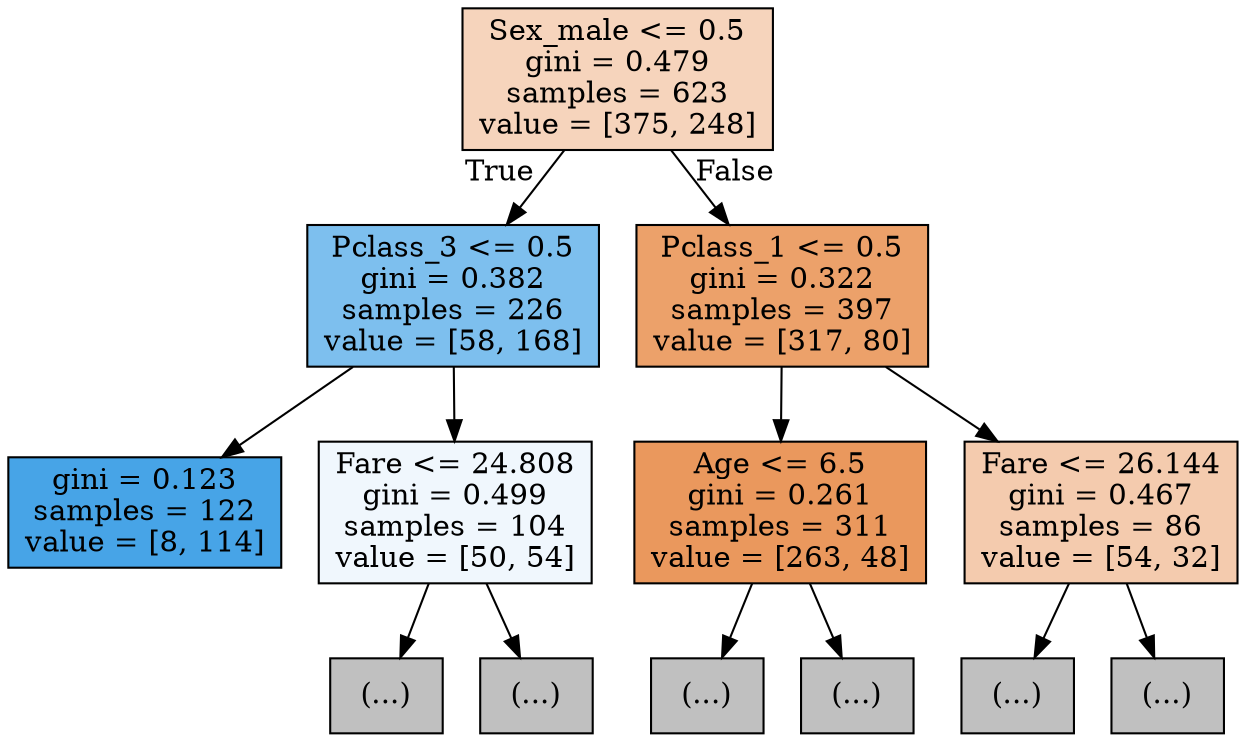 digraph Tree {
node [shape=box, style="filled", color="black"] ;
0 [label="Sex_male <= 0.5\ngini = 0.479\nsamples = 623\nvalue = [375, 248]", fillcolor="#e5813956"] ;
1 [label="Pclass_3 <= 0.5\ngini = 0.382\nsamples = 226\nvalue = [58, 168]", fillcolor="#399de5a7"] ;
0 -> 1 [labeldistance=2.5, labelangle=45, headlabel="True"] ;
3 [label="gini = 0.123\nsamples = 122\nvalue = [8, 114]", fillcolor="#399de5ed"] ;
1 -> 3 ;
4 [label="Fare <= 24.808\ngini = 0.499\nsamples = 104\nvalue = [50, 54]", fillcolor="#399de513"] ;
1 -> 4 ;
5 [label="(...)", fillcolor="#C0C0C0"] ;
4 -> 5 ;
6 [label="(...)", fillcolor="#C0C0C0"] ;
4 -> 6 ;
2 [label="Pclass_1 <= 0.5\ngini = 0.322\nsamples = 397\nvalue = [317, 80]", fillcolor="#e58139bf"] ;
0 -> 2 [labeldistance=2.5, labelangle=-45, headlabel="False"] ;
7 [label="Age <= 6.5\ngini = 0.261\nsamples = 311\nvalue = [263, 48]", fillcolor="#e58139d0"] ;
2 -> 7 ;
9 [label="(...)", fillcolor="#C0C0C0"] ;
7 -> 9 ;
10 [label="(...)", fillcolor="#C0C0C0"] ;
7 -> 10 ;
8 [label="Fare <= 26.144\ngini = 0.467\nsamples = 86\nvalue = [54, 32]", fillcolor="#e5813968"] ;
2 -> 8 ;
23 [label="(...)", fillcolor="#C0C0C0"] ;
8 -> 23 ;
24 [label="(...)", fillcolor="#C0C0C0"] ;
8 -> 24 ;
}